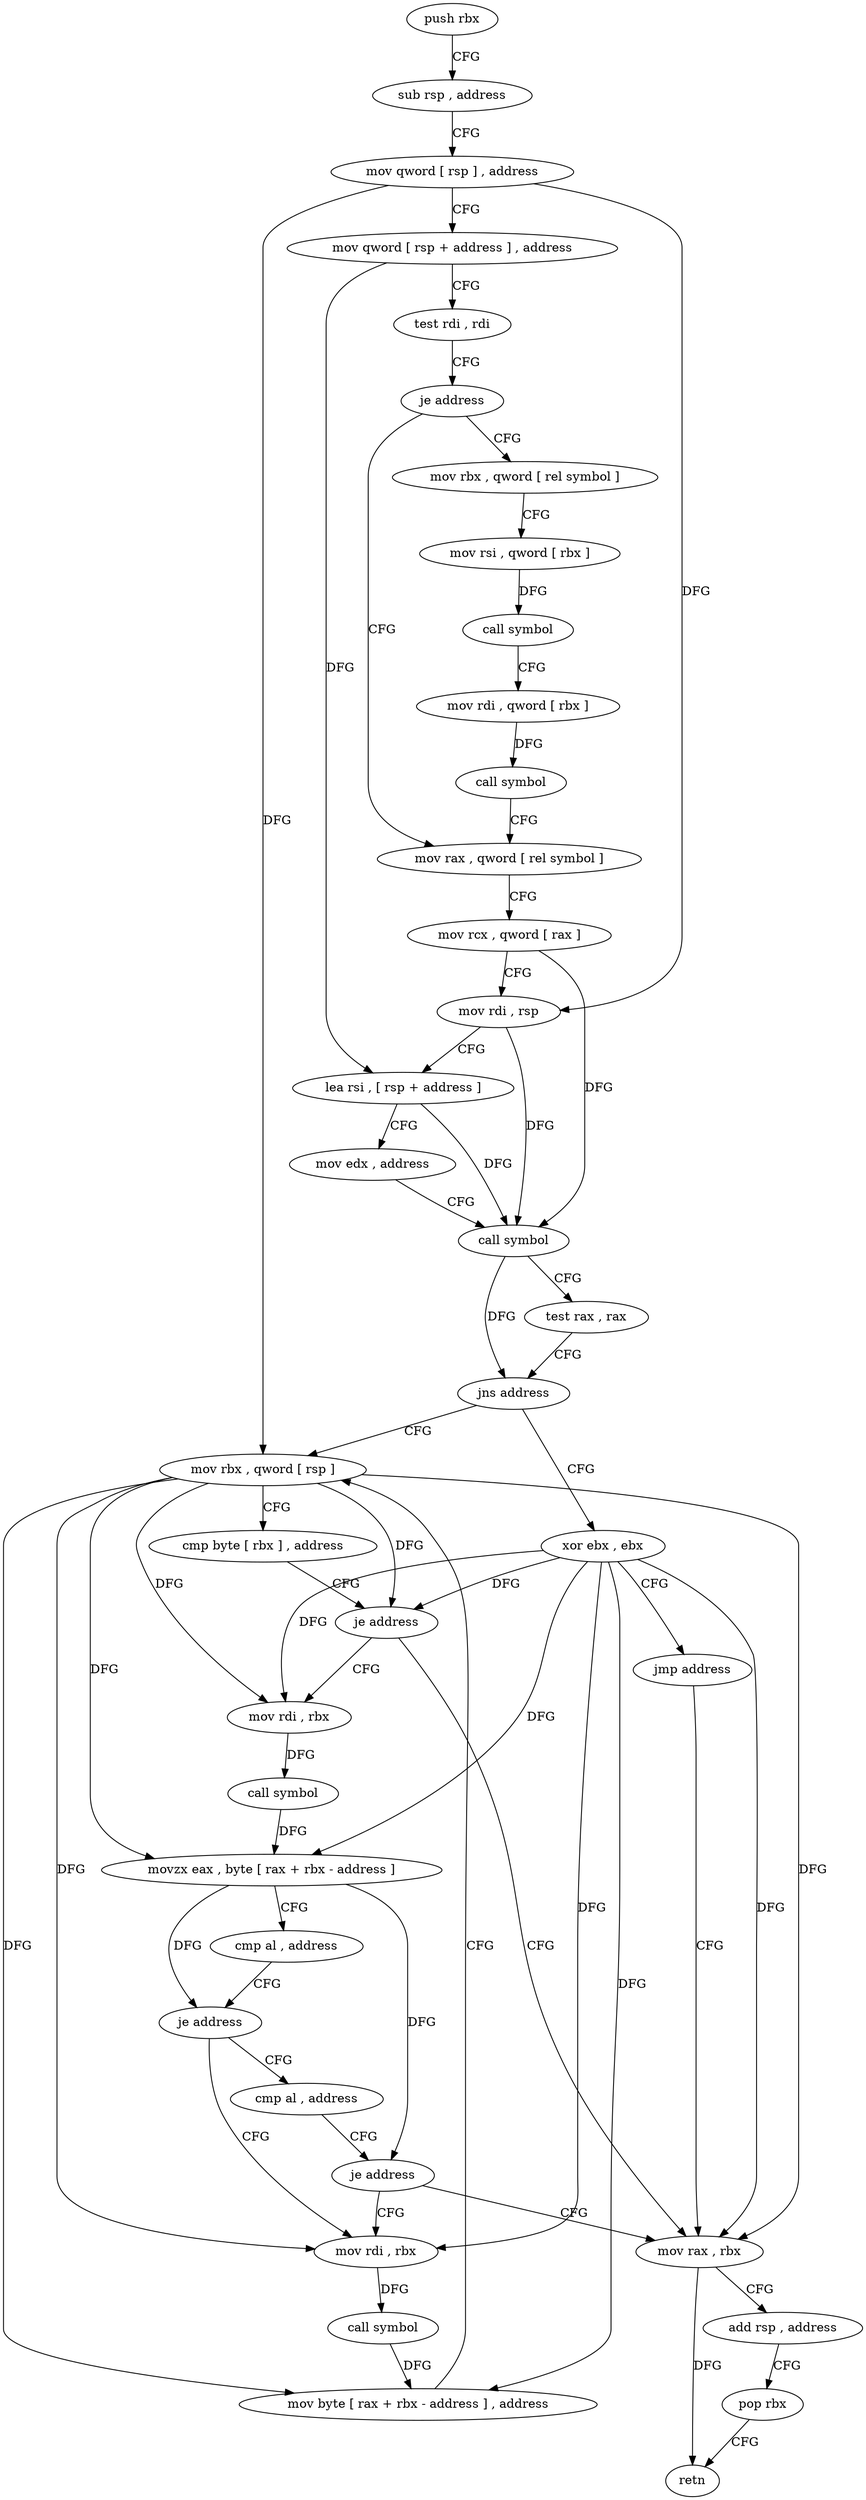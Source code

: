 digraph "func" {
"4230368" [label = "push rbx" ]
"4230369" [label = "sub rsp , address" ]
"4230373" [label = "mov qword [ rsp ] , address" ]
"4230381" [label = "mov qword [ rsp + address ] , address" ]
"4230390" [label = "test rdi , rdi" ]
"4230393" [label = "je address" ]
"4230418" [label = "mov rax , qword [ rel symbol ]" ]
"4230395" [label = "mov rbx , qword [ rel symbol ]" ]
"4230425" [label = "mov rcx , qword [ rax ]" ]
"4230428" [label = "mov rdi , rsp" ]
"4230431" [label = "lea rsi , [ rsp + address ]" ]
"4230436" [label = "mov edx , address" ]
"4230441" [label = "call symbol" ]
"4230446" [label = "test rax , rax" ]
"4230449" [label = "jns address" ]
"4230477" [label = "mov rbx , qword [ rsp ]" ]
"4230451" [label = "xor ebx , ebx" ]
"4230402" [label = "mov rsi , qword [ rbx ]" ]
"4230405" [label = "call symbol" ]
"4230410" [label = "mov rdi , qword [ rbx ]" ]
"4230413" [label = "call symbol" ]
"4230481" [label = "cmp byte [ rbx ] , address" ]
"4230484" [label = "je address" ]
"4230507" [label = "mov rax , rbx" ]
"4230486" [label = "mov rdi , rbx" ]
"4230453" [label = "jmp address" ]
"4230510" [label = "add rsp , address" ]
"4230514" [label = "pop rbx" ]
"4230515" [label = "retn" ]
"4230489" [label = "call symbol" ]
"4230494" [label = "movzx eax , byte [ rax + rbx - address ]" ]
"4230499" [label = "cmp al , address" ]
"4230501" [label = "je address" ]
"4230464" [label = "mov rdi , rbx" ]
"4230503" [label = "cmp al , address" ]
"4230467" [label = "call symbol" ]
"4230472" [label = "mov byte [ rax + rbx - address ] , address" ]
"4230505" [label = "je address" ]
"4230368" -> "4230369" [ label = "CFG" ]
"4230369" -> "4230373" [ label = "CFG" ]
"4230373" -> "4230381" [ label = "CFG" ]
"4230373" -> "4230477" [ label = "DFG" ]
"4230373" -> "4230428" [ label = "DFG" ]
"4230381" -> "4230390" [ label = "CFG" ]
"4230381" -> "4230431" [ label = "DFG" ]
"4230390" -> "4230393" [ label = "CFG" ]
"4230393" -> "4230418" [ label = "CFG" ]
"4230393" -> "4230395" [ label = "CFG" ]
"4230418" -> "4230425" [ label = "CFG" ]
"4230395" -> "4230402" [ label = "CFG" ]
"4230425" -> "4230428" [ label = "CFG" ]
"4230425" -> "4230441" [ label = "DFG" ]
"4230428" -> "4230431" [ label = "CFG" ]
"4230428" -> "4230441" [ label = "DFG" ]
"4230431" -> "4230436" [ label = "CFG" ]
"4230431" -> "4230441" [ label = "DFG" ]
"4230436" -> "4230441" [ label = "CFG" ]
"4230441" -> "4230446" [ label = "CFG" ]
"4230441" -> "4230449" [ label = "DFG" ]
"4230446" -> "4230449" [ label = "CFG" ]
"4230449" -> "4230477" [ label = "CFG" ]
"4230449" -> "4230451" [ label = "CFG" ]
"4230477" -> "4230481" [ label = "CFG" ]
"4230477" -> "4230484" [ label = "DFG" ]
"4230477" -> "4230507" [ label = "DFG" ]
"4230477" -> "4230486" [ label = "DFG" ]
"4230477" -> "4230494" [ label = "DFG" ]
"4230477" -> "4230464" [ label = "DFG" ]
"4230477" -> "4230472" [ label = "DFG" ]
"4230451" -> "4230453" [ label = "CFG" ]
"4230451" -> "4230484" [ label = "DFG" ]
"4230451" -> "4230507" [ label = "DFG" ]
"4230451" -> "4230486" [ label = "DFG" ]
"4230451" -> "4230494" [ label = "DFG" ]
"4230451" -> "4230464" [ label = "DFG" ]
"4230451" -> "4230472" [ label = "DFG" ]
"4230402" -> "4230405" [ label = "DFG" ]
"4230405" -> "4230410" [ label = "CFG" ]
"4230410" -> "4230413" [ label = "DFG" ]
"4230413" -> "4230418" [ label = "CFG" ]
"4230481" -> "4230484" [ label = "CFG" ]
"4230484" -> "4230507" [ label = "CFG" ]
"4230484" -> "4230486" [ label = "CFG" ]
"4230507" -> "4230510" [ label = "CFG" ]
"4230507" -> "4230515" [ label = "DFG" ]
"4230486" -> "4230489" [ label = "DFG" ]
"4230453" -> "4230507" [ label = "CFG" ]
"4230510" -> "4230514" [ label = "CFG" ]
"4230514" -> "4230515" [ label = "CFG" ]
"4230489" -> "4230494" [ label = "DFG" ]
"4230494" -> "4230499" [ label = "CFG" ]
"4230494" -> "4230501" [ label = "DFG" ]
"4230494" -> "4230505" [ label = "DFG" ]
"4230499" -> "4230501" [ label = "CFG" ]
"4230501" -> "4230464" [ label = "CFG" ]
"4230501" -> "4230503" [ label = "CFG" ]
"4230464" -> "4230467" [ label = "DFG" ]
"4230503" -> "4230505" [ label = "CFG" ]
"4230467" -> "4230472" [ label = "DFG" ]
"4230472" -> "4230477" [ label = "CFG" ]
"4230505" -> "4230464" [ label = "CFG" ]
"4230505" -> "4230507" [ label = "CFG" ]
}

